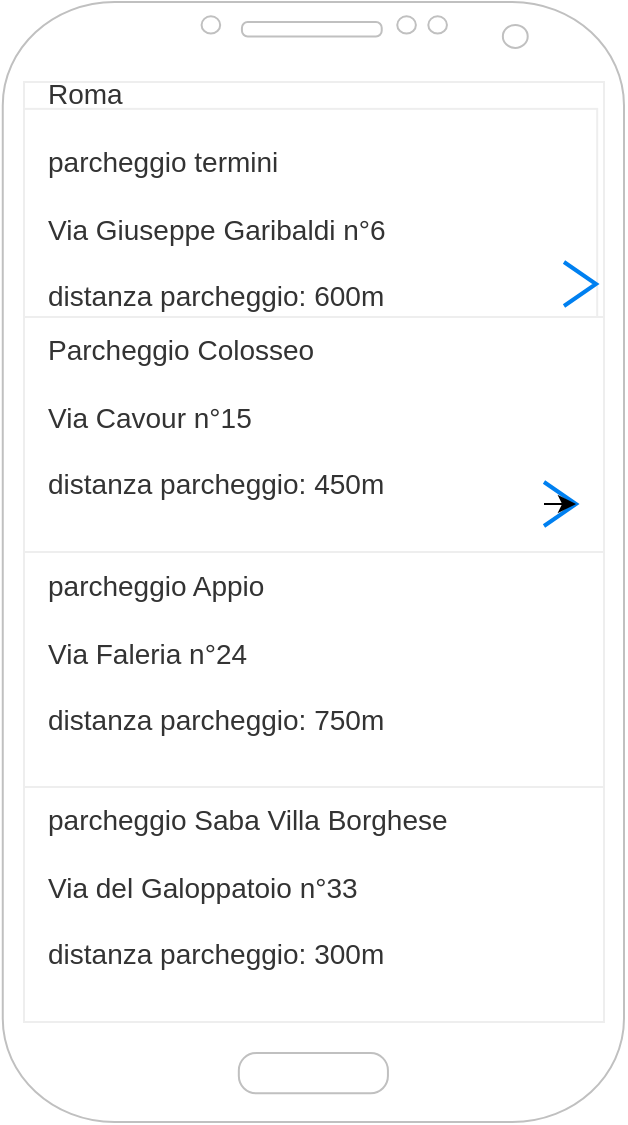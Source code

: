 <mxfile version="14.2.9" type="github">
  <diagram id="HrJ3EAjQMZ0ei7XoC1Lj" name="Page-1">
    <mxGraphModel dx="942" dy="614" grid="1" gridSize="10" guides="1" tooltips="1" connect="1" arrows="1" fold="1" page="1" pageScale="1" pageWidth="827" pageHeight="1169" math="0" shadow="0">
      <root>
        <mxCell id="0" />
        <mxCell id="1" parent="0" />
        <mxCell id="r3d8gPIPvbpH-zj6DeGr-2" value="" style="verticalLabelPosition=bottom;verticalAlign=top;html=1;shadow=0;dashed=0;strokeWidth=1;shape=mxgraph.android.phone2;strokeColor=#c0c0c0;" vertex="1" parent="1">
          <mxGeometry x="289.38" width="310.62" height="560" as="geometry" />
        </mxCell>
        <mxCell id="r3d8gPIPvbpH-zj6DeGr-3" value="" style="strokeWidth=1;html=1;shadow=0;dashed=0;shape=mxgraph.android.rrect;rSize=0;strokeColor=#eeeeee;fillColor=#ffffff;gradientColor=none;" vertex="1" parent="1">
          <mxGeometry x="300" y="40" width="290" height="470" as="geometry" />
        </mxCell>
        <mxCell id="r3d8gPIPvbpH-zj6DeGr-4" value="&lt;span style=&quot;font-size: 14px&quot;&gt;Roma&lt;br&gt;&lt;br&gt;parcheggio termini&lt;br&gt;&lt;br&gt;Via Giuseppe Garibaldi n°6&lt;br&gt;&lt;br&gt;distanza parcheggio: 600m&lt;br&gt;&lt;br&gt;&lt;/span&gt;" style="strokeColor=inherit;fillColor=inherit;gradientColor=inherit;strokeWidth=1;html=1;shadow=0;dashed=0;shape=mxgraph.android.rrect;rSize=0;align=left;spacingLeft=10;fontSize=8;fontColor=#333333;" vertex="1" parent="r3d8gPIPvbpH-zj6DeGr-3">
          <mxGeometry y="13.429" width="286.588" height="104.071" as="geometry" />
        </mxCell>
        <mxCell id="r3d8gPIPvbpH-zj6DeGr-5" value="&lt;span style=&quot;font-size: 14px&quot;&gt;Parcheggio Colosseo&lt;br&gt;&lt;br&gt;Via Cavour n°15&lt;br&gt;&lt;br&gt;distanza parcheggio: 450m&lt;br&gt;&lt;br&gt;&lt;/span&gt;" style="strokeColor=inherit;fillColor=inherit;gradientColor=inherit;strokeWidth=1;html=1;shadow=0;dashed=0;shape=mxgraph.android.rrect;rSize=0;align=left;spacingLeft=10;fontSize=8;fontColor=#333333;" vertex="1" parent="r3d8gPIPvbpH-zj6DeGr-3">
          <mxGeometry y="117.5" width="290" height="117.5" as="geometry" />
        </mxCell>
        <mxCell id="r3d8gPIPvbpH-zj6DeGr-6" value="&lt;font style=&quot;font-size: 14px&quot;&gt;parcheggio Appio&lt;br&gt;&lt;br&gt;Via Faleria n°24&lt;br&gt;&lt;br&gt;distanza parcheggio: 750m&lt;br&gt;&lt;br&gt;&lt;/font&gt;" style="strokeColor=inherit;fillColor=inherit;gradientColor=inherit;strokeWidth=1;html=1;shadow=0;dashed=0;shape=mxgraph.android.rrect;rSize=0;align=left;spacingLeft=10;fontSize=8;fontColor=#333333;" vertex="1" parent="r3d8gPIPvbpH-zj6DeGr-3">
          <mxGeometry y="235.0" width="290" height="117.5" as="geometry" />
        </mxCell>
        <mxCell id="r3d8gPIPvbpH-zj6DeGr-7" value="&lt;font style=&quot;font-size: 14px&quot;&gt;parcheggio Saba Villa Borghese&lt;br&gt;&lt;br&gt;Via del Galoppatoio n°33&lt;br&gt;&lt;br&gt;distanza parcheggio: 300m&lt;br&gt;&lt;br&gt;&lt;/font&gt;" style="strokeColor=inherit;fillColor=inherit;gradientColor=inherit;strokeWidth=1;html=1;shadow=0;dashed=0;shape=mxgraph.android.rrect;rSize=0;align=left;spacingLeft=10;fontSize=8;fontColor=#333333;" vertex="1" parent="r3d8gPIPvbpH-zj6DeGr-3">
          <mxGeometry y="352.5" width="290" height="117.5" as="geometry" />
        </mxCell>
        <mxCell id="r3d8gPIPvbpH-zj6DeGr-9" value="" style="html=1;verticalLabelPosition=bottom;labelBackgroundColor=#ffffff;verticalAlign=top;shadow=0;dashed=0;strokeWidth=2;shape=mxgraph.ios7.misc.right;strokeColor=#0080f0;" vertex="1" parent="r3d8gPIPvbpH-zj6DeGr-3">
          <mxGeometry x="270" y="90" width="16" height="22" as="geometry" />
        </mxCell>
        <mxCell id="r3d8gPIPvbpH-zj6DeGr-10" value="" style="html=1;verticalLabelPosition=bottom;labelBackgroundColor=#ffffff;verticalAlign=top;shadow=0;dashed=0;strokeWidth=2;shape=mxgraph.ios7.misc.right;strokeColor=#0080f0;" vertex="1" parent="r3d8gPIPvbpH-zj6DeGr-3">
          <mxGeometry x="260" y="200" width="16" height="22" as="geometry" />
        </mxCell>
        <mxCell id="r3d8gPIPvbpH-zj6DeGr-11" style="edgeStyle=orthogonalEdgeStyle;rounded=0;orthogonalLoop=1;jettySize=auto;html=1;entryX=1;entryY=0.5;entryDx=0;entryDy=0;entryPerimeter=0;" edge="1" parent="r3d8gPIPvbpH-zj6DeGr-3" target="r3d8gPIPvbpH-zj6DeGr-10">
          <mxGeometry relative="1" as="geometry">
            <mxPoint x="260" y="211" as="sourcePoint" />
          </mxGeometry>
        </mxCell>
      </root>
    </mxGraphModel>
  </diagram>
</mxfile>
